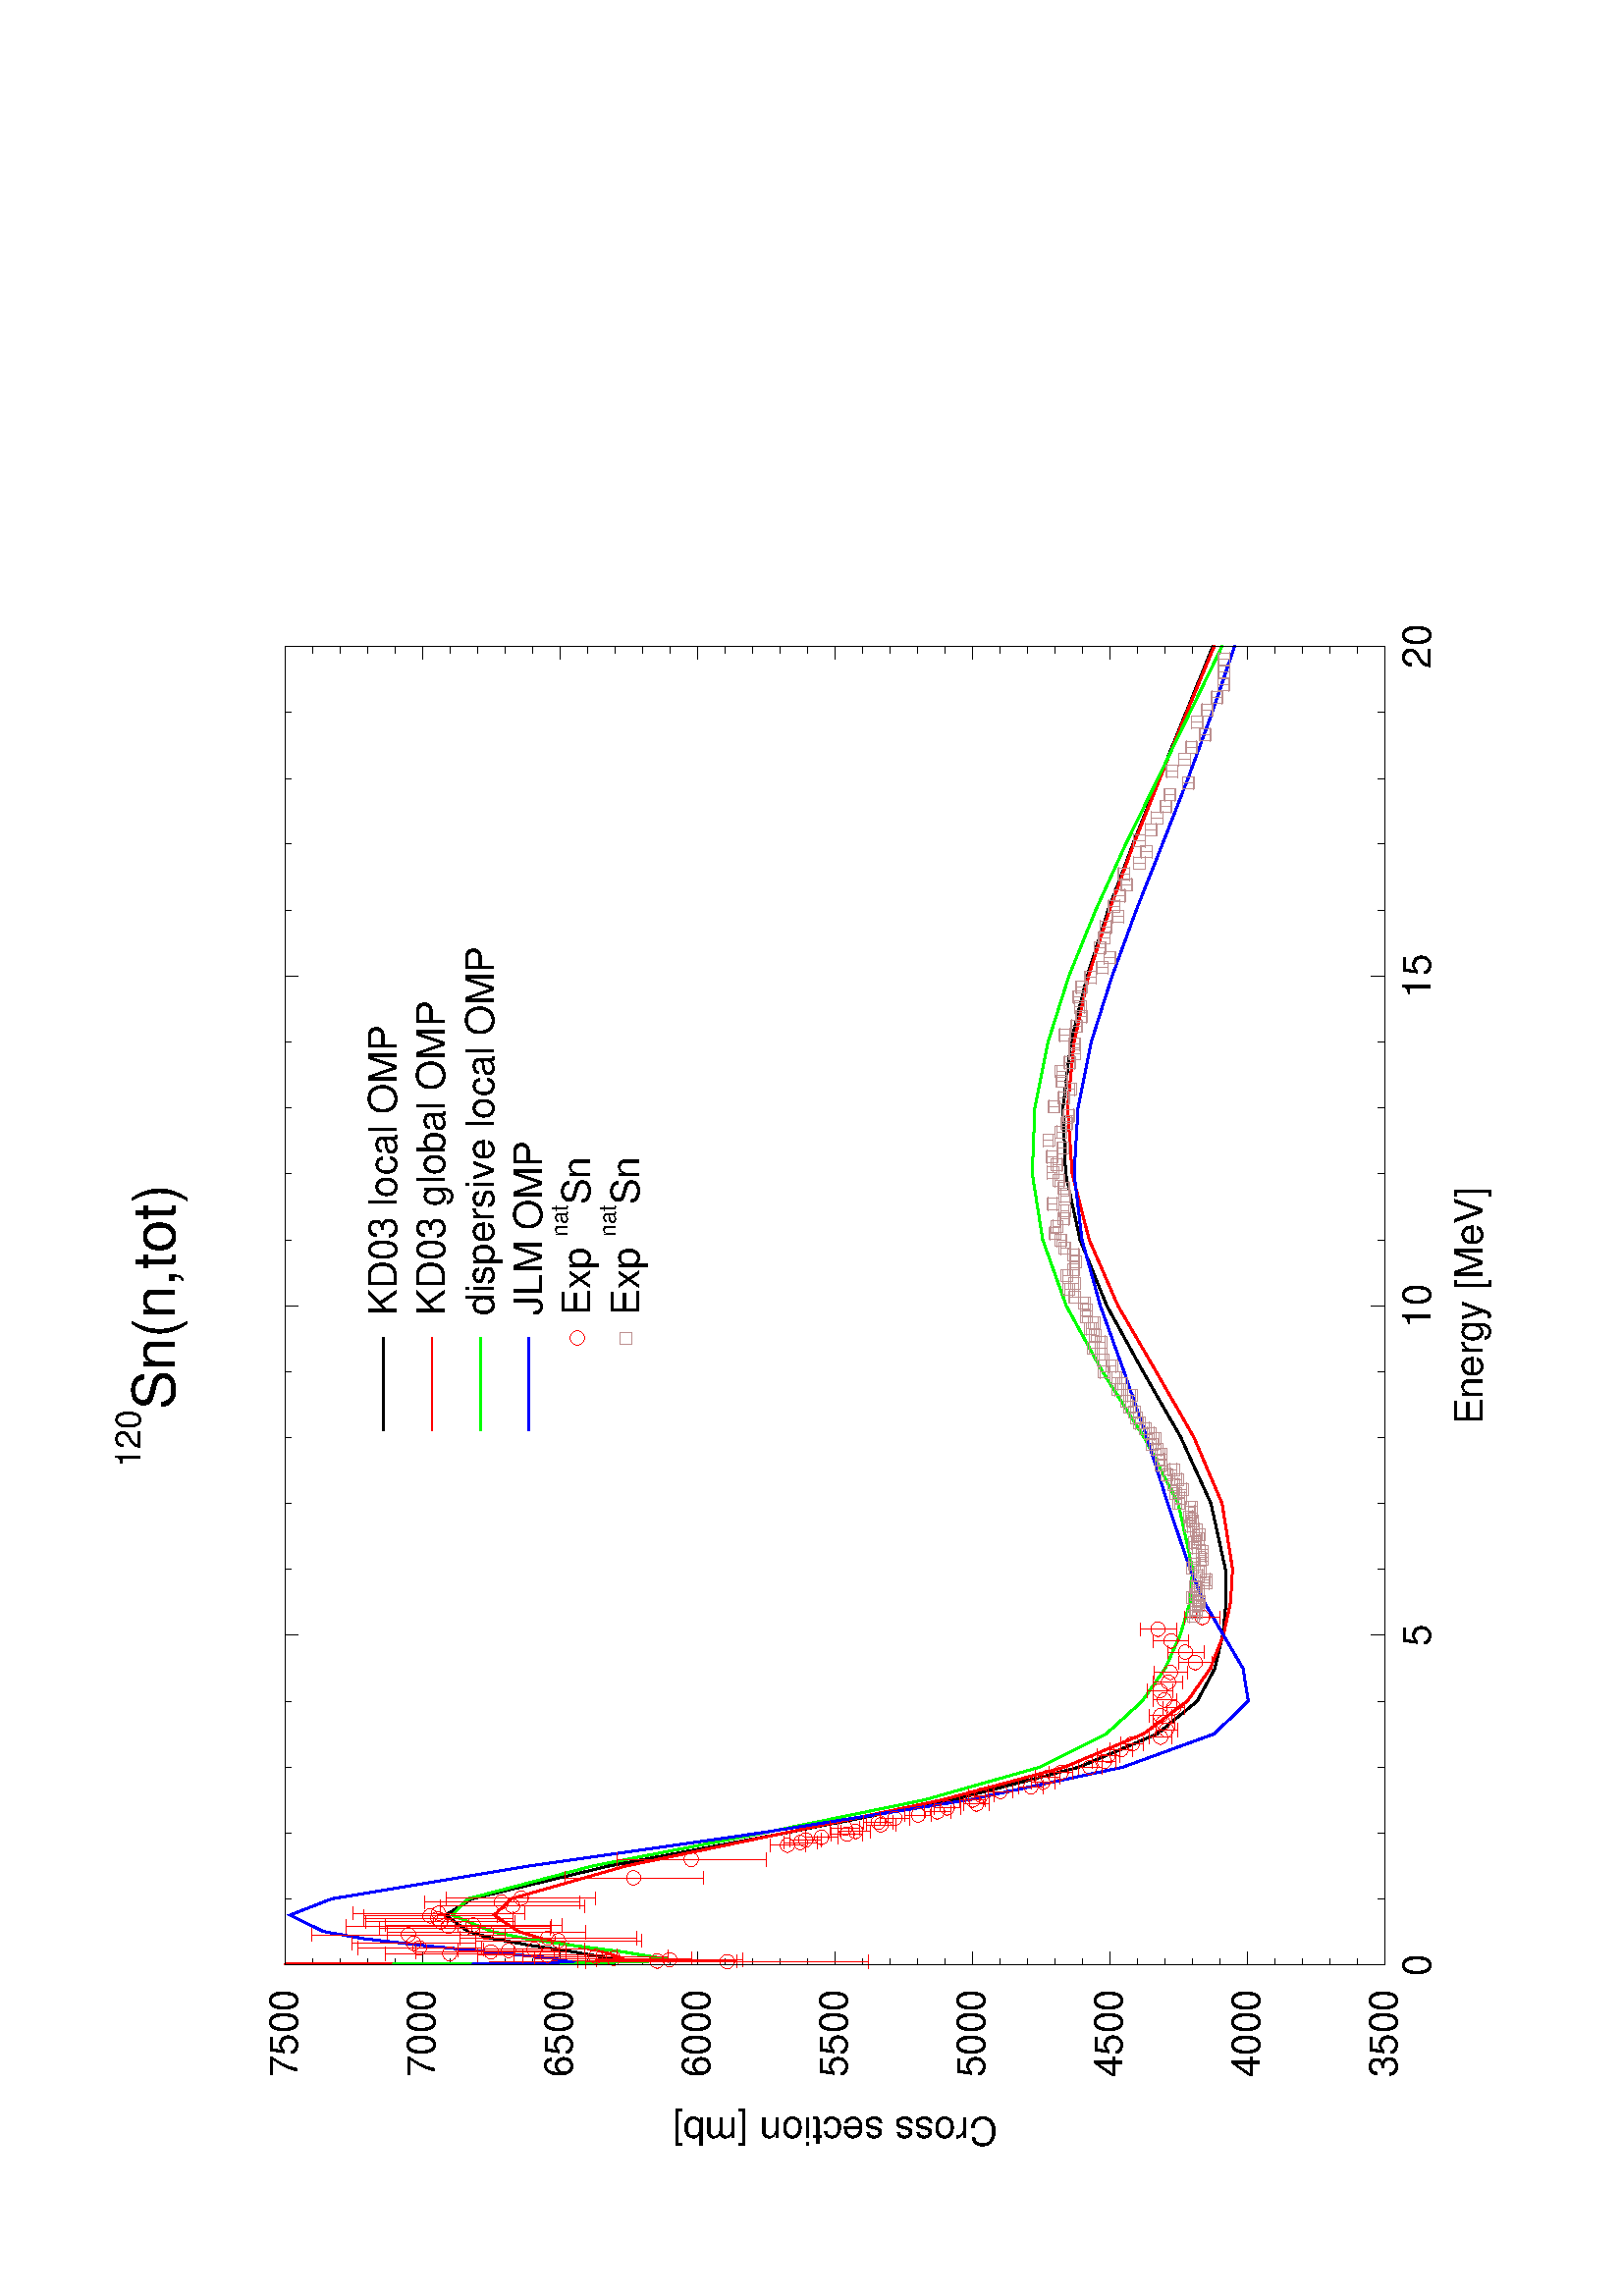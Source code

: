 %!PS-Adobe-2.0 EPSF-1.2
%%BoundingBox: 46 50 554 613
%%EndComments
80 dict begin
/languagelevel where
{pop /gs_languagelevel languagelevel def}
{/gs_languagelevel 1 def} ifelse
gs_languagelevel 1 gt {
<</PaintType 1 /PatternType 1 /TilingType 1
			/BBox [0 0 12 12] /XStep 12 /YStep 12 /PaintProc{ begin 
			12 12 scale 16 16 1 [16 0 0 16 0 0] 
{<0000000000000000000000000000000000000000000000000000000000000000>} image end }
			>> 	matrix makepattern /Pat0 exch def 
<</PaintType 1 /PatternType 1 /TilingType 1
			/BBox [0 0 12 12] /XStep 12 /YStep 12 /PaintProc{ begin 
			12 12 scale 16 16 1 [16 0 0 16 0 0] 
{<1111000044440000111100004444000011110000444400001111000044440000>} image end }
			>> 	matrix makepattern /Pat1 exch def 
<</PaintType 1 /PatternType 1 /TilingType 1
			/BBox [0 0 12 12] /XStep 12 /YStep 12 /PaintProc{ begin 
			12 12 scale 16 16 1 [16 0 0 16 0 0] 
{<1111444411114444111144441111444411114444111144441111444411114444>} image end }
			>> 	matrix makepattern /Pat2 exch def 
<</PaintType 1 /PatternType 1 /TilingType 1
			/BBox [0 0 12 12] /XStep 12 /YStep 12 /PaintProc{ begin 
			12 12 scale 16 16 1 [16 0 0 16 0 0] 
{<aaaa5555aaaa5555aaaa5555aaaa5555aaaa5555aaaa5555aaaa5555aaaa5555>} image end }
			>> 	matrix makepattern /Pat3 exch def 
<</PaintType 1 /PatternType 1 /TilingType 1
			/BBox [0 0 12 12] /XStep 12 /YStep 12 /PaintProc{ begin 
			12 12 scale 16 16 1 [16 0 0 16 0 0] 
{<eeeebbbbeeeebbbbeeeebbbbeeeebbbbeeeebbbbeeeebbbbeeeebbbbeeeebbbb>} image end }
			>> 	matrix makepattern /Pat4 exch def 
<</PaintType 1 /PatternType 1 /TilingType 1
			/BBox [0 0 12 12] /XStep 12 /YStep 12 /PaintProc{ begin 
			12 12 scale 16 16 1 [16 0 0 16 0 0] 
{<eeeeffffbbbbffffeeeeffffbbbbffffeeeeffffbbbbffffeeeeffffbbbbffff>} image end }
			>> 	matrix makepattern /Pat5 exch def 
<</PaintType 1 /PatternType 1 /TilingType 1
			/BBox [0 0 12 12] /XStep 12 /YStep 12 /PaintProc{ begin 
			12 12 scale 16 16 1 [16 0 0 16 0 0] 
{<f77dffffbeeffffff77dffffbeeffffff77dffffbeeffffff77dffffbeefffff>} image end }
			>> 	matrix makepattern /Pat6 exch def 
<</PaintType 1 /PatternType 1 /TilingType 1
			/BBox [0 0 12 12] /XStep 12 /YStep 12 /PaintProc{ begin 
			12 12 scale 16 16 1 [16 0 0 16 0 0] 
{<ffffffffffffffffffffffffffffffffffffffffffffffffffffffffffffffff>} image end }
			>> 	matrix makepattern /Pat7 exch def 
<</PaintType 1 /PatternType 1 /TilingType 1
			/BBox [0 0 12 12] /XStep 12 /YStep 12 /PaintProc{ begin 
			12 12 scale 16 16 1 [16 0 0 16 0 0] 
{<e1e1f0f078783c3c1e1e0f0f8787c3c3e1e1f0f078783c3c1e1e0f0f8787c3c3>} image end }
			>> 	matrix makepattern /Pat8 exch def 
<</PaintType 1 /PatternType 1 /TilingType 1
			/BBox [0 0 12 12] /XStep 12 /YStep 12 /PaintProc{ begin 
			12 12 scale 16 16 1 [16 0 0 16 0 0] 
{<87870f0f1e1e3c3c7878f0f0e1e1c3c387870f0f1e1e3c3c7878f0f0e1e1c3c3>} image end }
			>> 	matrix makepattern /Pat9 exch def 
<</PaintType 1 /PatternType 1 /TilingType 1
			/BBox [0 0 12 12] /XStep 12 /YStep 12 /PaintProc{ begin 
			12 12 scale 16 16 1 [16 0 0 16 0 0] 
{<cccccccccccccccccccccccccccccccccccccccccccccccccccccccccccccccc>} image end }
			>> 	matrix makepattern /Pat10 exch def 
<</PaintType 1 /PatternType 1 /TilingType 1
			/BBox [0 0 12 12] /XStep 12 /YStep 12 /PaintProc{ begin 
			12 12 scale 16 16 1 [16 0 0 16 0 0] 
{<00000000ffffffff00000000ffffffff00000000ffffffff00000000ffffffff>} image end }
			>> 	matrix makepattern /Pat11 exch def 
<</PaintType 1 /PatternType 1 /TilingType 1
			/BBox [0 0 12 12] /XStep 12 /YStep 12 /PaintProc{ begin 
			12 12 scale 16 16 1 [16 0 0 16 0 0] 
{<7e7ebdbddbdbe7e7e7e7dbdbbdbd7e7e7e7ebdbddbdbe7e7e7e7dbdbbdbd7e7e>} image end }
			>> 	matrix makepattern /Pat12 exch def 
<</PaintType 1 /PatternType 1 /TilingType 1
			/BBox [0 0 12 12] /XStep 12 /YStep 12 /PaintProc{ begin 
			12 12 scale 16 16 1 [16 0 0 16 0 0] 
{<fd7e7ebfbfdfdfefeff7f7fbfbfdfd7e7ebfbfdfdfefeff7f7fbfbfdfd7e7ebf>} image end }
			>> 	matrix makepattern /Pat13 exch def 
<</PaintType 1 /PatternType 1 /TilingType 1
			/BBox [0 0 12 12] /XStep 12 /YStep 12 /PaintProc{ begin 
			12 12 scale 16 16 1 [16 0 0 16 0 0] 
{<7ebffd7efbfdf7fbeff7dfefbfdf7ebffd7efbfdf7fbeff7dfefbfdf7ebffd7e>} image end }
			>> 	matrix makepattern /Pat14 exch def 
<</PaintType 1 /PatternType 1 /TilingType 1
			/BBox [0 0 12 12] /XStep 12 /YStep 12 /PaintProc{ begin 
			12 12 scale 16 16 1 [16 0 0 16 0 0] 
{<fffffbdff3dfebdfdbdfbbdf7bdffbdefbddfbdbfbd7fbcffbdfffffffffffff>} image end }
			>> 	matrix makepattern /Pat15 exch def 
}{
/Pat0 { 0.0 setgray } def
/Pat1 { 0.062 setgray } def
/Pat2 { 0.125 setgray } def
/Pat3 { 0.188 setgray } def
/Pat4 { 0.25 setgray } def
/Pat5 { 0.312 setgray } def
/Pat6 { 0.375 setgray } def
/Pat7 { 0.438 setgray } def
/Pat8 { 0.5 setgray } def
/Pat9 { 0.562 setgray } def
/Pat10 { 0.625 setgray } def
/Pat11 { 0.688 setgray } def
/Pat12 { 0.75 setgray } def
/Pat13 { 0.812 setgray } def
/Pat14 { 0.875 setgray } def
/Pat15 { 0.938 setgray } def
/setpattern { } def
} ifelse
/m {moveto} bind def
/l {lineto} bind def
/s {stroke} bind def
% Symbol fill
/f { gsave fill grestore stroke } bind def
% Opaque symbol
/o { gsave 1.0 1.0 1.0 setrgbcolor
     fill grestore stroke } bind def
% Circle symbol
/a { 3 -1 roll 0 360 arc } bind def
/da { a s } bind def
/fa { a f } bind def
/oa { a o } bind def
% Square symbol
/sq { moveto dup dup rmoveto 2 mul
      dup neg 0 rlineto dup neg 0 exch rlineto
      0 rlineto closepath } bind def
/dsq { sq s } bind def
/fsq { sq f } bind def
/osq { sq o } bind def
% Triangle symbols
/t1 { moveto dup 0 exch rmoveto
      dup neg dup 2 mul rlineto 2 mul 0 rlineto
      closepath } bind def
/dt1 { t1 s } bind def
/ft1 { t1 f } bind def
/ot1 { t1 o } bind def
/t2 { moveto dup neg 0 rmoveto
      dup dup 2 mul exch neg rlineto
      2 mul 0 exch rlineto closepath } bind def
/dt2 { t2 s } bind def
/ft2 { t2 f } bind def
/ot2 { t2 o } bind def
/t3 { moveto dup neg 0 exch rmoveto
      dup dup 2 mul rlineto neg 2 mul 0 rlineto
      closepath } bind def
/dt3 { t3 s } bind def
/ft3 { t3 f } bind def
/ot3 { t3 o } bind def
/t4 { moveto dup 0 rmoveto
      dup dup -2 mul exch rlineto
      -2 mul 0 exch rlineto closepath } bind def
/dt4 { t4 s } bind def
/ft4 { t4 f } bind def
/ot4 { t4 o } bind def
% Diamond symbol
/di { moveto dup 0 exch rmoveto
      dup neg dup rlineto dup dup neg rlineto
      dup dup rlineto closepath } bind def
/ddi { di s } bind def
/fdi { di f } bind def
/odi { di o } bind def
% Plus symbol
/pl { dup 0 rmoveto dup -2 mul 0 rlineto
      dup dup rmoveto -2 mul 0 exch rlineto
    } bind def
/dpl { m pl s } bind def
% x symbol
/x { dup dup rmoveto dup -2 mul dup rlineto
     2 mul dup 0 rmoveto dup neg exch rlineto
   } bind def
/dx { m x s } bind def
% Splat symbol
/dsp { m dup pl dup 0 exch rmoveto 0.707 mul x s
     } bind def
/RJ {
 stringwidth neg exch neg exch
 rmoveto
} bind def
/CS {
 stringwidth
 2 div neg exch 2 div neg exch
 rmoveto
} bind def
0.24 0.24 scale
1 setlinecap

	mark             
	/ISOLatin1Encoding 
	  8#000 1 8#054 {StandardEncoding exch get} for 
	  /minus 
	  8#056 1 8#217 {StandardEncoding exch get} for 
	  /dotlessi 
	  8#301 1 8#317 {StandardEncoding exch get} for 
	  /space /exclamdown /cent /sterling /currency /yen /brokenbar /section 
	  /dieresis /copyright /ordfeminine /guillemotleft /logicalnot /hyphen 
	  /registered /macron /degree /plusminus /twosuperior /threesuperior /acute 
	  /mu /paragraph /periodcentered /cedilla /onesuperior /ordmasculine 
	  /guillemotright /onequarter /onehalf /threequarters /questiondown /Agrave 
	  /Aacute /Acircumflex /Atilde /Adieresis /Aring /AE /Ccedilla /Egrave /Eacute
	  /Ecircumflex /Edieresis /Igrave /Iacute /Icircumflex /Idieresis /Eth /Ntilde
	  /Ograve /Oacute /Ocircumflex /Otilde /Odieresis /multiply /Oslash /Ugrave 
	  /Uacute /Ucircumflex /Udieresis /Yacute /Thorn /germandbls /agrave /aacute 
	  /acircumflex /atilde /adieresis /aring /ae /ccedilla /egrave /eacute 
	  /ecircumflex /edieresis /igrave /iacute /icircumflex /idieresis /eth /ntilde
	  /ograve /oacute /ocircumflex /otilde /odieresis /divide /oslash /ugrave 
	  /uacute /ucircumflex /udieresis /yacute /thorn /ydieresis 
	  /ISOLatin1Encoding where not {256 array astore def} if 
	 cleartomark 

	/makeISOEncoded 
	{ findfont /curfont exch def 
	  /newfont curfont maxlength dict def  
	  /ISOLatin1 (-ISOLatin1) def
	  /curfontname curfont /FontName get dup length string cvs def 
	  /newfontname curfontname length ISOLatin1 length add string 
    	 dup 0                  curfontname putinterval 
    	 dup curfontname length ISOLatin1   putinterval 
	  def 
	  curfont   
	  { exch dup /FID ne  
    	{ dup /Encoding eq  
    	  { exch pop ISOLatin1Encoding exch }  
    	  if  
    	  dup /FontName eq  
    	  { exch pop newfontname exch }  
    	  if  
    	  exch newfont 3 1 roll put  
    	}  
    	{ pop pop }  
    	ifelse  
	  }  
	  forall 
	  newfontname newfont definefont 
	} def 

	/Times-Roman makeISOEncoded pop 
	/Times-Bold makeISOEncoded pop 
	/Times-Italic makeISOEncoded pop 
	/Times-BoldItalic makeISOEncoded pop 
	/Helvetica makeISOEncoded pop 
	/Helvetica-Bold makeISOEncoded pop 
	/Helvetica-Oblique makeISOEncoded pop 
	/Helvetica-BoldOblique makeISOEncoded pop 
2550 0 translate
90 rotate
s
0.0 0.0 0.0 setrgbcolor
1 setlinewidth
/Times-Italic-ISOLatin1 findfont 60 scalefont setfont
[] 0 setdash
506 435 m
506 445 l
607 435 m
607 445 l
708 435 m
708 445 l
808 435 m
808 445 l
909 435 m
909 445 l
1010 435 m
1010 445 l
1111 435 m
1111 445 l
1211 435 m
1211 445 l
1312 435 m
1312 445 l
1413 435 m
1413 445 l
1513 435 m
1513 445 l
1614 435 m
1614 445 l
1715 435 m
1715 445 l
1816 435 m
1816 445 l
1916 435 m
1916 445 l
2017 435 m
2017 445 l
2118 435 m
2118 445 l
2219 435 m
2219 445 l
2319 435 m
2319 445 l
2420 435 m
2420 445 l
2521 435 m
2521 445 l
506 2115 m
506 2105 l
607 2115 m
607 2105 l
708 2115 m
708 2105 l
808 2115 m
808 2105 l
909 2115 m
909 2105 l
1010 2115 m
1010 2105 l
1111 2115 m
1111 2105 l
1211 2115 m
1211 2105 l
1312 2115 m
1312 2105 l
1413 2115 m
1413 2105 l
1513 2115 m
1513 2105 l
1614 2115 m
1614 2105 l
1715 2115 m
1715 2105 l
1816 2115 m
1816 2105 l
1916 2115 m
1916 2105 l
2017 2115 m
2017 2105 l
2118 2115 m
2118 2105 l
2219 2115 m
2219 2105 l
2319 2115 m
2319 2105 l
2420 2115 m
2420 2105 l
2521 2115 m
2521 2105 l
s
506 435 m
506 455 l
1010 435 m
1010 455 l
1513 435 m
1513 455 l
2017 435 m
2017 455 l
2521 435 m
2521 455 l
506 2115 m
506 2095 l
1010 2115 m
1010 2095 l
1513 2115 m
1513 2095 l
2017 2115 m
2017 2095 l
2521 2115 m
2521 2095 l
/Times-Italic-ISOLatin1 findfont 60 scalefont setfont
/Helvetica-ISOLatin1 findfont 60 scalefont setfont
s
506 385 m
gsave
506 385 translate
0 rotate
0 -20  m
(0) CS
(0) show
grestore
newpath
1010 385 m
gsave
1010 385 translate
0 rotate
0 -20  m
(5) CS
(5) show
grestore
newpath
1513 385 m
gsave
1513 385 translate
0 rotate
0 -20  m
(10) CS
(10) show
grestore
newpath
2017 385 m
gsave
2017 385 translate
0 rotate
0 -20  m
(15) CS
(15) show
grestore
newpath
2521 385 m
gsave
2521 385 translate
0 rotate
0 -20  m
(20) CS
(20) show
grestore
newpath
/Helvetica-ISOLatin1 findfont 60 scalefont setfont
1513 285 m
gsave
1513 285 translate
0 rotate
0 0  m
(Energy [MeV]) CS
(Energy [MeV]) show
grestore
newpath
506 435 m
516 435 l
506 477 m
516 477 l
506 519 m
516 519 l
506 561 m
516 561 l
506 603 m
516 603 l
506 645 m
516 645 l
506 687 m
516 687 l
506 729 m
516 729 l
506 771 m
516 771 l
506 813 m
516 813 l
506 855 m
516 855 l
506 897 m
516 897 l
506 939 m
516 939 l
506 981 m
516 981 l
506 1023 m
516 1023 l
506 1065 m
516 1065 l
506 1107 m
516 1107 l
506 1149 m
516 1149 l
506 1191 m
516 1191 l
506 1233 m
516 1233 l
506 1275 m
516 1275 l
506 1317 m
516 1317 l
506 1359 m
516 1359 l
506 1401 m
516 1401 l
506 1443 m
516 1443 l
506 1485 m
516 1485 l
506 1527 m
516 1527 l
506 1569 m
516 1569 l
506 1611 m
516 1611 l
506 1653 m
516 1653 l
506 1695 m
516 1695 l
506 1737 m
516 1737 l
506 1779 m
516 1779 l
506 1821 m
516 1821 l
506 1863 m
516 1863 l
506 1905 m
516 1905 l
506 1947 m
516 1947 l
506 1989 m
516 1989 l
506 2031 m
516 2031 l
506 2073 m
516 2073 l
506 2115 m
516 2115 l
2521 435 m
2511 435 l
2521 477 m
2511 477 l
2521 519 m
2511 519 l
2521 561 m
2511 561 l
2521 603 m
2511 603 l
2521 645 m
2511 645 l
2521 687 m
2511 687 l
2521 729 m
2511 729 l
2521 771 m
2511 771 l
2521 813 m
2511 813 l
2521 855 m
2511 855 l
2521 897 m
2511 897 l
2521 939 m
2511 939 l
2521 981 m
2511 981 l
2521 1023 m
2511 1023 l
2521 1065 m
2511 1065 l
2521 1107 m
2511 1107 l
2521 1149 m
2511 1149 l
2521 1191 m
2511 1191 l
2521 1233 m
2511 1233 l
2521 1275 m
2511 1275 l
2521 1317 m
2511 1317 l
2521 1359 m
2511 1359 l
2521 1401 m
2511 1401 l
2521 1443 m
2511 1443 l
2521 1485 m
2511 1485 l
2521 1527 m
2511 1527 l
2521 1569 m
2511 1569 l
2521 1611 m
2511 1611 l
2521 1653 m
2511 1653 l
2521 1695 m
2511 1695 l
2521 1737 m
2511 1737 l
2521 1779 m
2511 1779 l
2521 1821 m
2511 1821 l
2521 1863 m
2511 1863 l
2521 1905 m
2511 1905 l
2521 1947 m
2511 1947 l
2521 1989 m
2511 1989 l
2521 2031 m
2511 2031 l
2521 2073 m
2511 2073 l
2521 2115 m
2511 2115 l
s
506 435 m
526 435 l
506 645 m
526 645 l
506 855 m
526 855 l
506 1065 m
526 1065 l
506 1275 m
526 1275 l
506 1485 m
526 1485 l
506 1695 m
526 1695 l
506 1905 m
526 1905 l
506 2115 m
526 2115 l
2521 435 m
2501 435 l
2521 645 m
2501 645 l
2521 855 m
2501 855 l
2521 1065 m
2501 1065 l
2521 1275 m
2501 1275 l
2521 1485 m
2501 1485 l
2521 1695 m
2501 1695 l
2521 1905 m
2501 1905 l
2521 2115 m
2501 2115 l
/Helvetica-ISOLatin1 findfont 60 scalefont setfont
s
468 435 m
gsave
468 435 translate
0 rotate
0 -20  m
(3500) RJ
(3500) show
grestore
newpath
468 645 m
gsave
468 645 translate
0 rotate
0 -20  m
(4000) RJ
(4000) show
grestore
newpath
468 855 m
gsave
468 855 translate
0 rotate
0 -20  m
(4500) RJ
(4500) show
grestore
newpath
468 1065 m
gsave
468 1065 translate
0 rotate
0 -20  m
(5000) RJ
(5000) show
grestore
newpath
468 1275 m
gsave
468 1275 translate
0 rotate
0 -20  m
(5500) RJ
(5500) show
grestore
newpath
468 1485 m
gsave
468 1485 translate
0 rotate
0 -20  m
(6000) RJ
(6000) show
grestore
newpath
468 1695 m
gsave
468 1695 translate
0 rotate
0 -20  m
(6500) RJ
(6500) show
grestore
newpath
468 1905 m
gsave
468 1905 translate
0 rotate
0 -20  m
(7000) RJ
(7000) show
grestore
newpath
468 2115 m
gsave
468 2115 translate
0 rotate
0 -20  m
(7500) RJ
(7500) show
grestore
newpath
/Helvetica-ISOLatin1 findfont 60 scalefont setfont
273 1275 m
gsave
273 1275 translate
90 rotate
0 0  m
(Cross section [mb]) CS
(Cross section [mb]) show
grestore
newpath
/Helvetica-ISOLatin1 findfont 90 scalefont setfont
1513 2283 m
gsave
1513 2283 translate
0 rotate
0 0  m
(120Sn\(n,tot\)) CS
/Helvetica-ISOLatin1 findfont 53 scalefont setfont
0 53 rmoveto
(120) show
/Helvetica-ISOLatin1 findfont 90 scalefont setfont
0 -53 rmoveto
(Sn\(n,tot\)) show
grestore
newpath
3 setlinewidth
507 1988 m
508 1757 l
511 1626 l
516 1618 l
526 1675 l
536 1741 l
546 1796 l
557 1835 l
582 1869 l
607 1829 l
657 1620 l
708 1348 l
758 1095 l
808 902 l
859 782 l
909 721 l
959 694 l
1010 682 l
1060 677 l
1111 678 l
1211 700 l
1312 746 l
1413 804 l
1513 859 l
1614 900 l
1715 922 l
1816 926 l
1916 914 l
2017 889 l
2118 857 l
2219 819 l
2319 779 l
2420 738 l
2521 697 l
s
1 setlinewidth
1.0 0.0 0.0 setrgbcolor
3 setlinewidth
507 2127 m
507 2115 m
508 1834 l
511 1644 l
516 1601 l
526 1627 l
536 1676 l
546 1722 l
557 1758 l
582 1795 l
607 1769 l
657 1594 l
708 1349 l
758 1111 l
808 924 l
859 803 l
909 736 l
959 701 l
1010 681 l
1060 670 l
1111 667 l
1211 683 l
1312 726 l
1413 784 l
1513 842 l
1614 886 l
1715 912 l
1816 919 l
1916 909 l
2017 887 l
2118 855 l
2219 818 l
2319 778 l
2420 737 l
2521 695 l
s
1 setlinewidth
0.0 0.0 0.0 setrgbcolor
0.0 1.0 0.0 setrgbcolor
3 setlinewidth
507 1950 m
508 1713 l
511 1561 l
516 1539 l
526 1599 l
536 1677 l
546 1746 l
557 1799 l
582 1859 l
607 1835 l
657 1645 l
708 1382 l
758 1138 l
808 962 l
859 860 l
909 805 l
959 770 l
1010 747 l
1060 732 l
1111 728 l
1211 750 l
1312 802 l
1413 866 l
1513 921 l
1614 957 l
1715 973 l
1816 969 l
1916 949 l
2017 917 l
2118 876 l
2219 830 l
2319 781 l
2420 732 l
2521 683 l
s
1 setlinewidth
0.0 0.0 0.0 setrgbcolor
0.0 0.0 1.0 setrgbcolor
3 setlinewidth
507 1828 m
508 1725 l
511 1681 l
516 1705 l
526 1804 l
536 1908 l
546 1994 l
557 2056 l
582 2107 l
607 2043 l
657 1742 l
708 1386 l
758 1071 l
808 835 l
859 695 l
909 643 l
959 651 l
1010 681 l
1060 710 l
1111 732 l
1211 766 l
1312 798 l
1413 833 l
1513 869 l
1614 897 l
1715 909 l
1816 903 l
1916 883 l
2017 851 l
2118 814 l
2219 774 l
2319 735 l
2420 698 l
2521 664 l
s
1 setlinewidth
0.0 0.0 0.0 setrgbcolor
1.0 0.0 0.0 setrgbcolor
[] 0 setdash
511 1223 m
511 1655 l
512 1425 m
512 1667 l
514 1415 m
514 1639 l
516 1493 m
516 1733 l
519 1529 m
519 1751 l
521 1607 m
521 1821 l
523 1765 m
523 1961 l
526 1685 m
526 1915 l
528 1696 m
528 1851 l
530 1657 m
530 1811 l
532 1815 m
532 2003 l
539 1824 m
539 2012 l
543 1570 m
543 1824 l
547 1578 m
547 1848 l
552 1778 m
552 2074 l
556 1655 m
556 1959 l
562 1709 m
562 1971 l
565 1708 m
565 2021 l
567 1692 m
567 1962 l
572 1763 m
572 1991 l
577 1766 m
577 1995 l
581 1791 m
581 1994 l
585 1749 m
585 2011 l
596 1657 m
596 1877 l
602 1665 m
602 1902 l
608 1640 m
608 1868 l
639 1476 m
639 1687 l
667 1380 m
667 1608 l
689 1320 m
689 1374 l
693 1302 m
693 1352 l
697 1295 m
697 1344 l
701 1270 m
701 1319 l
706 1232 m
706 1281 l
710 1221 m
710 1266 l
715 1237 m
715 1282 l
720 1181 m
720 1226 l
724 1186 m
724 1231 l
730 1161 m
730 1205 l
735 1127 m
735 1168 l
740 1098 m
740 1138 l
746 1083 m
746 1123 l
752 1039 m
752 1078 l
758 1045 m
758 1084 l
765 1032 m
765 1071 l
771 1003 m
771 1041 l
778 957 m
778 994 l
785 938 m
785 975 l
793 931 m
793 968 l
800 911 m
800 948 l
808 867 m
808 903 l
817 846 m
817 881 l
826 839 m
826 874 l
835 820 m
835 855 l
844 803 m
844 838 l
854 760 m
854 794 l
865 751 m
865 784 l
876 756 m
876 789 l
887 760 m
887 794 l
899 741 m
899 774 l
911 753 m
911 789 l
925 758 m
925 797 l
938 743 m
938 788 l
953 736 m
953 787 l
968 699 m
968 750 l
984 711 m
984 766 l
1001 734 m
1001 788 l
1019 753 m
1019 808 l
1037 686 m
1037 740 l
s
501 1223 m
521 1223 l
501 1655 m
521 1655 l
502 1425 m
522 1425 l
502 1667 m
522 1667 l
504 1415 m
524 1415 l
504 1639 m
524 1639 l
506 1493 m
526 1493 l
506 1733 m
526 1733 l
509 1529 m
529 1529 l
509 1751 m
529 1751 l
511 1607 m
531 1607 l
511 1821 m
531 1821 l
513 1765 m
533 1765 l
513 1961 m
533 1961 l
516 1685 m
536 1685 l
516 1915 m
536 1915 l
518 1696 m
538 1696 l
518 1851 m
538 1851 l
520 1657 m
540 1657 l
520 1811 m
540 1811 l
522 1815 m
542 1815 l
522 2003 m
542 2003 l
529 1824 m
549 1824 l
529 2012 m
549 2012 l
533 1570 m
553 1570 l
533 1824 m
553 1824 l
537 1578 m
557 1578 l
537 1848 m
557 1848 l
542 1778 m
562 1778 l
542 2074 m
562 2074 l
546 1655 m
566 1655 l
546 1959 m
566 1959 l
552 1709 m
572 1709 l
552 1971 m
572 1971 l
555 1708 m
575 1708 l
555 2021 m
575 2021 l
557 1692 m
577 1692 l
557 1962 m
577 1962 l
562 1763 m
582 1763 l
562 1991 m
582 1991 l
567 1766 m
587 1766 l
567 1995 m
587 1995 l
571 1791 m
591 1791 l
571 1994 m
591 1994 l
575 1749 m
595 1749 l
575 2011 m
595 2011 l
586 1657 m
606 1657 l
586 1877 m
606 1877 l
592 1665 m
612 1665 l
592 1902 m
612 1902 l
598 1640 m
618 1640 l
598 1868 m
618 1868 l
629 1476 m
649 1476 l
629 1687 m
649 1687 l
657 1380 m
677 1380 l
657 1608 m
677 1608 l
679 1320 m
699 1320 l
679 1374 m
699 1374 l
683 1302 m
703 1302 l
683 1352 m
703 1352 l
687 1295 m
707 1295 l
687 1344 m
707 1344 l
691 1270 m
711 1270 l
691 1319 m
711 1319 l
696 1232 m
716 1232 l
696 1281 m
716 1281 l
700 1221 m
720 1221 l
700 1266 m
720 1266 l
705 1237 m
725 1237 l
705 1282 m
725 1282 l
710 1181 m
730 1181 l
710 1226 m
730 1226 l
714 1186 m
734 1186 l
714 1231 m
734 1231 l
720 1161 m
740 1161 l
720 1205 m
740 1205 l
725 1127 m
745 1127 l
725 1168 m
745 1168 l
730 1098 m
750 1098 l
730 1138 m
750 1138 l
736 1083 m
756 1083 l
736 1123 m
756 1123 l
742 1039 m
762 1039 l
742 1078 m
762 1078 l
748 1045 m
768 1045 l
748 1084 m
768 1084 l
755 1032 m
775 1032 l
755 1071 m
775 1071 l
761 1003 m
781 1003 l
761 1041 m
781 1041 l
768 957 m
788 957 l
768 994 m
788 994 l
775 938 m
795 938 l
775 975 m
795 975 l
783 931 m
803 931 l
783 968 m
803 968 l
790 911 m
810 911 l
790 948 m
810 948 l
798 867 m
818 867 l
798 903 m
818 903 l
807 846 m
827 846 l
807 881 m
827 881 l
816 839 m
836 839 l
816 874 m
836 874 l
825 820 m
845 820 l
825 855 m
845 855 l
834 803 m
854 803 l
834 838 m
854 838 l
844 760 m
864 760 l
844 794 m
864 794 l
855 751 m
875 751 l
855 784 m
875 784 l
866 756 m
886 756 l
866 789 m
886 789 l
877 760 m
897 760 l
877 794 m
897 794 l
889 741 m
909 741 l
889 774 m
909 774 l
901 753 m
921 753 l
901 789 m
921 789 l
915 758 m
935 758 l
915 797 m
935 797 l
928 743 m
948 743 l
928 788 m
948 788 l
943 736 m
963 736 l
943 787 m
963 787 l
958 699 m
978 699 l
958 750 m
978 750 l
974 711 m
994 711 l
974 766 m
994 766 l
991 734 m
1011 734 l
991 788 m
1011 788 l
1009 753 m
1029 753 l
1009 808 m
1029 808 l
1027 686 m
1047 686 l
1027 740 m
1047 740 l
s
0.0 0.0 0.0 setrgbcolor
/Helvetica-ISOLatin1 findfont 34 scalefont setfont
1.0 0.0 0.0 setrgbcolor
11 511 1439 da
11 512 1546 da
11 514 1527 da
11 516 1613 da
11 519 1640 da
11 521 1714 da
11 523 1863 da
11 526 1800 da
11 528 1773 da
11 530 1734 da
11 532 1909 da
11 539 1918 da
11 543 1697 da
11 547 1713 da
11 552 1926 da
11 556 1807 da
11 562 1840 da
11 565 1865 da
11 567 1827 da
11 572 1877 da
11 577 1881 da
11 581 1893 da
11 585 1880 da
11 596 1767 da
11 602 1784 da
11 608 1754 da
11 639 1582 da
11 667 1494 da
11 689 1347 da
11 693 1327 da
11 697 1319 da
11 701 1295 da
11 706 1256 da
11 710 1243 da
11 715 1259 da
11 720 1204 da
11 724 1208 da
11 730 1183 da
11 735 1147 da
11 740 1118 da
11 746 1103 da
11 752 1058 da
11 758 1064 da
11 765 1051 da
11 771 1022 da
11 778 975 da
11 785 957 da
11 793 949 da
11 800 929 da
11 808 885 da
11 817 863 da
11 826 857 da
11 835 837 da
11 844 820 da
11 854 777 da
11 865 768 da
11 876 773 da
11 887 777 da
11 899 757 da
11 911 771 da
11 925 778 da
11 938 765 da
11 953 762 da
11 968 724 da
11 984 739 da
11 1001 761 da
11 1019 781 da
11 1037 713 da
/Helvetica-ISOLatin1 findfont 90 scalefont setfont
0.0 0.0 0.0 setrgbcolor
0.737 0.561 0.561 setrgbcolor
[] 0 setdash
1039 721 m
1039 733 l
1045 716 m
1045 728 l
1050 717 m
1050 729 l
1056 715 m
1056 726 l
1061 712 m
1061 723 l
1067 722 m
1067 734 l
1072 716 m
1072 728 l
1078 714 m
1078 725 l
1084 719 m
1084 730 l
1090 703 m
1090 714 l
1095 702 m
1095 713 l
1101 714 m
1101 725 l
1107 711 m
1107 722 l
1113 722 m
1113 733 l
1119 720 m
1119 730 l
1126 707 m
1126 718 l
1132 709 m
1132 719 l
1138 709 m
1138 720 l
1144 719 m
1144 729 l
1151 719 m
1151 730 l
1157 715 m
1157 725 l
1164 713 m
1164 723 l
1171 718 m
1171 728 l
1177 726 m
1177 736 l
1184 723 m
1184 733 l
1191 728 m
1191 739 l
1198 725 m
1198 735 l
1205 724 m
1205 735 l
1212 745 m
1212 755 l
1219 741 m
1219 751 l
1226 749 m
1226 759 l
1233 738 m
1233 748 l
1240 751 m
1240 762 l
1248 745 m
1248 756 l
1255 761 m
1255 772 l
1263 752 m
1263 763 l
1270 770 m
1270 781 l
1278 772 m
1278 783 l
1286 771 m
1286 782 l
1294 777 m
1294 788 l
1302 784 m
1302 795 l
1310 779 m
1310 790 l
1318 787 m
1318 798 l
1326 794 m
1326 806 l
1334 803 m
1334 815 l
1342 808 m
1342 819 l
1351 812 m
1351 823 l
1359 819 m
1359 830 l
1368 823 m
1368 834 l
1376 816 m
1376 827 l
1385 836 m
1385 847 l
1394 831 m
1394 842 l
1403 840 m
1403 851 l
1412 858 m
1412 870 l
1421 845 m
1421 856 l
1430 859 m
1430 871 l
1440 862 m
1440 874 l
1449 874 m
1449 886 l
1458 862 m
1458 874 l
1468 871 m
1468 883 l
1478 878 m
1478 890 l
1487 872 m
1487 884 l
1497 884 m
1497 897 l
1507 884 m
1507 897 l
1517 888 m
1517 900 l
1527 903 m
1527 916 l
1538 912 m
1538 924 l
1548 902 m
1548 914 l
1559 914 m
1559 927 l
1569 903 m
1569 916 l
1580 901 m
1580 914 l
1591 903 m
1591 916 l
1601 916 m
1601 930 l
1613 922 m
1613 935 l
1624 932 m
1624 946 l
1635 929 m
1635 942 l
1646 918 m
1646 931 l
1658 917 m
1658 930 l
1669 936 m
1669 949 l
1681 916 m
1681 930 l
1693 918 m
1693 932 l
1705 925 m
1705 939 l
1717 935 m
1717 950 l
1729 928 m
1729 942 l
1741 936 m
1741 950 l
1754 920 m
1754 934 l
1766 941 m
1766 956 l
1779 921 m
1779 936 l
1792 913 m
1792 928 l
1804 910 m
1804 925 l
1818 933 m
1818 947 l
1831 917 m
1831 932 l
1844 908 m
1844 923 l
1857 921 m
1857 936 l
1871 921 m
1871 936 l
1885 908 m
1885 923 l
1899 900 m
1899 916 l
1913 901 m
1913 916 l
1927 916 m
1927 931 l
1941 898 m
1941 913 l
1955 890 m
1955 905 l
1970 893 m
1970 908 l
1985 894 m
1985 910 l
2000 890 m
2000 906 l
2015 876 m
2015 892 l
2030 858 m
2030 874 l
2045 847 m
2045 863 l
2060 862 m
2060 878 l
2076 855 m
2076 871 l
2092 853 m
2092 869 l
2108 834 m
2108 850 l
2124 840 m
2124 856 l
2140 832 m
2140 848 l
2157 821 m
2157 837 l
2173 824 m
2173 841 l
2190 801 m
2190 818 l
2207 790 m
2207 807 l
2224 801 m
2224 818 l
2241 784 m
2241 800 l
2259 774 m
2259 791 l
2276 761 m
2276 777 l
2294 755 m
2294 771 l
2312 727 m
2312 743 l
2330 751 m
2330 768 l
2348 732 m
2348 749 l
2367 722 m
2367 738 l
2386 701 m
2386 717 l
2405 713 m
2405 730 l
2424 698 m
2424 714 l
2443 683 m
2443 699 l
2462 673 m
2462 689 l
2482 672 m
2482 688 l
2502 672 m
2502 688 l
2522 645 m
2542 636 m
2563 628 m
2583 617 m
2604 613 m
2625 605 m
2647 584 m
2668 590 m
2690 578 m
2712 563 m
2734 542 m
2756 548 m
2779 541 m
2802 531 m
2825 519 m
2848 513 m
2872 489 m
2896 496 m
2919 483 m
2944 489 m
2968 464 m
2993 466 m
3018 454 m
3043 437 m
3069 445 m
3094 438 m
3121 427 m
3147 409 m
3173 406 m
3200 397 m
3227 395 m
3255 386 m
3282 369 m
3310 380 m
3338 357 m
3367 355 m
3395 351 m
3424 365 m
3454 344 m
3483 348 m
3513 346 m
3544 331 m
3574 334 m
3605 327 m
3636 323 m
3668 314 m
3699 317 m
3731 312 m
3764 300 m
3797 305 m
3830 302 m
3863 295 m
3897 298 m
3931 298 m
3965 302 m
4000 294 m
4035 291 m
4071 302 m
4106 286 m
4143 298 m
4179 298 m
4216 295 m
4253 312 m
4291 300 m
4329 314 m
4367 306 m
4406 303 m
4445 312 m
4485 320 m
4525 313 m
4565 314 m
4606 322 m
4647 316 m
4689 328 m
4731 331 m
4774 328 m
4816 339 m
4860 340 m
4904 343 m
4948 356 m
4992 355 m
5037 360 m
5083 373 m
5129 362 m
5175 371 m
5222 378 m
5270 378 m
5318 388 m
5366 391 m
5415 402 m
5464 398 m
5514 398 m
5564 416 m
5615 418 m
5666 415 m
5718 421 m
5771 429 m
5824 439 m
5877 440 m
5931 429 m
5986 444 m
6041 433 m
6096 458 m
6153 455 m
6209 459 m
6267 476 m
6324 464 m
6383 479 m
6442 475 m
6502 474 m
6562 470 m
6623 471 m
6684 490 m
6746 477 m
6809 487 m
6872 490 m
6936 481 m
7001 477 m
7066 499 m
7132 504 m
7199 494 m
7266 491 m
7334 491 m
7403 492 m
7472 485 m
7542 491 m
7613 491 m
7684 492 m
7756 492 m
7829 489 m
7903 491 m
7977 473 m
8052 483 m
8128 487 m
8205 475 m
8282 458 m
8360 470 m
8439 456 m
8519 453 m
8599 443 m
8681 445 m
8763 449 m
8846 447 m
8930 430 m
9014 423 m
9100 425 m
9186 410 m
9273 412 m
9361 403 m
9450 378 m
9540 375 m
9631 379 m
9723 369 m
9815 361 m
9909 361 m
10004 351 m
10099 352 m
10195 334 m
10293 332 m
10391 320 m
10490 304 m
10590 305 m
10692 299 m
10795 297 m
10898 265 m
11002 270 m
11108 251 m
11215 249 m
11322 237 m
11430 234 m
11540 224 m
11651 217 m
11764 203 m
11877 192 m
11990 187 m
12106 179 m
12223 170 m
12341 151 m
12460 147 m
12580 129 m
12701 132 m
12823 125 m
12947 113 m
13072 101 m
13198 96 m
13326 82 m
13455 77 m
13585 63 m
13717 52 m
13849 31 m
13984 43 m
14119 20 m
14256 12 m
14394 1 m
14534 12 m
14675 -6 m
14817 -6 m
14961 -32 m
15106 -18 m
15253 -39 m
15401 -40 m
15550 -49 m
15702 -72 m
15854 -68 m
16009 -78 m
16165 -75 m
16322 -79 m
16481 -90 m
16641 -98 m
16803 -124 m
16967 -133 m
17133 -129 m
17300 -131 m
17469 -132 m
17639 -134 m
17812 -148 m
17985 -157 m
18161 -166 m
18338 -163 m
18518 -168 m
18699 -176 m
18881 -189 m
19067 -180 m
19253 -189 m
19441 -195 m
19632 -194 m
19823 -193 m
20018 -199 m
20214 -220 m
20412 -223 m
20612 -228 m
20814 -228 m
21018 -232 m
21224 -221 m
21433 -230 m
21643 -237 m
21856 -238 m
22069 -246 m
22287 -245 m
22506 -258 m
22726 -246 m
22950 -253 m
23175 -251 m
23403 -245 m
23634 -251 m
23865 -250 m
24101 -274 m
24338 -252 m
24578 -260 m
24819 -261 m
25063 -267 m
25310 -265 m
25560 -269 m
25812 -270 m
26065 -278 m
26323 -261 m
26582 -268 m
26844 -262 m
27109 -268 m
27376 -274 m
27646 -281 m
27919 -270 m
28195 -279 m
28473 -274 m
28754 -268 m
29038 -275 m
29325 -262 m
29614 -280 m
29907 -280 m
30202 -271 m
30501 -277 m
30803 -272 m
31107 -268 m
31414 -272 m
31724 -277 m
32039 -271 m
32356 -270 m
32675 -267 m
32999 -281 m
33326 -273 m
33655 -272 m
33989 -258 m
34325 -275 m
34665 -258 m
35008 -251 m
35355 -262 m
35705 -261 m
36059 -260 m
36416 -273 m
36777 -261 m
37142 -252 m
37510 -262 m
37882 -261 m
38258 -251 m
38637 -257 m
39020 -266 m
39407 -252 m
39798 -241 m
40193 -235 m
40592 -254 m
40995 -248 m
41402 -249 m
41813 -239 m
42228 -249 m
42648 -234 m
43071 -240 m
43499 -230 m
43931 -233 m
44367 -235 m
44807 -230 m
45253 -227 m
45703 -233 m
46157 -229 m
46615 -224 m
47079 -229 m
47547 -227 m
48021 -216 m
48497 -232 m
48979 -218 m
49467 -215 m
49960 -215 m
50456 -218 m
50958 -201 m
51466 -218 m
51977 -194 m
52495 -205 m
53017 -195 m
53545 -200 m
54078 -195 m
54616 -195 m
55160 -191 m
55709 -198 m
56264 -200 m
56824 -191 m
57390 -192 m
57963 -194 m
58540 -196 m
59123 -194 m
59712 -196 m
60308 -185 m
60908 -191 m
s
1029 721 m
1049 721 l
1029 733 m
1049 733 l
1035 716 m
1055 716 l
1035 728 m
1055 728 l
1040 717 m
1060 717 l
1040 729 m
1060 729 l
1046 715 m
1066 715 l
1046 726 m
1066 726 l
1051 712 m
1071 712 l
1051 723 m
1071 723 l
1057 722 m
1077 722 l
1057 734 m
1077 734 l
1062 716 m
1082 716 l
1062 728 m
1082 728 l
1068 714 m
1088 714 l
1068 725 m
1088 725 l
1074 719 m
1094 719 l
1074 730 m
1094 730 l
1080 703 m
1100 703 l
1080 714 m
1100 714 l
1085 702 m
1105 702 l
1085 713 m
1105 713 l
1091 714 m
1111 714 l
1091 725 m
1111 725 l
1097 711 m
1117 711 l
1097 722 m
1117 722 l
1103 722 m
1123 722 l
1103 733 m
1123 733 l
1109 720 m
1129 720 l
1109 730 m
1129 730 l
1116 707 m
1136 707 l
1116 718 m
1136 718 l
1122 709 m
1142 709 l
1122 719 m
1142 719 l
1128 709 m
1148 709 l
1128 720 m
1148 720 l
1134 719 m
1154 719 l
1134 729 m
1154 729 l
1141 719 m
1161 719 l
1141 730 m
1161 730 l
1147 715 m
1167 715 l
1147 725 m
1167 725 l
1154 713 m
1174 713 l
1154 723 m
1174 723 l
1161 718 m
1181 718 l
1161 728 m
1181 728 l
1167 726 m
1187 726 l
1167 736 m
1187 736 l
1174 723 m
1194 723 l
1174 733 m
1194 733 l
1181 728 m
1201 728 l
1181 739 m
1201 739 l
1188 725 m
1208 725 l
1188 735 m
1208 735 l
1195 724 m
1215 724 l
1195 735 m
1215 735 l
1202 745 m
1222 745 l
1202 755 m
1222 755 l
1209 741 m
1229 741 l
1209 751 m
1229 751 l
1216 749 m
1236 749 l
1216 759 m
1236 759 l
1223 738 m
1243 738 l
1223 748 m
1243 748 l
1230 751 m
1250 751 l
1230 762 m
1250 762 l
1238 745 m
1258 745 l
1238 756 m
1258 756 l
1245 761 m
1265 761 l
1245 772 m
1265 772 l
1253 752 m
1273 752 l
1253 763 m
1273 763 l
1260 770 m
1280 770 l
1260 781 m
1280 781 l
1268 772 m
1288 772 l
1268 783 m
1288 783 l
1276 771 m
1296 771 l
1276 782 m
1296 782 l
1284 777 m
1304 777 l
1284 788 m
1304 788 l
1292 784 m
1312 784 l
1292 795 m
1312 795 l
1300 779 m
1320 779 l
1300 790 m
1320 790 l
1308 787 m
1328 787 l
1308 798 m
1328 798 l
1316 794 m
1336 794 l
1316 806 m
1336 806 l
1324 803 m
1344 803 l
1324 815 m
1344 815 l
1332 808 m
1352 808 l
1332 819 m
1352 819 l
1341 812 m
1361 812 l
1341 823 m
1361 823 l
1349 819 m
1369 819 l
1349 830 m
1369 830 l
1358 823 m
1378 823 l
1358 834 m
1378 834 l
1366 816 m
1386 816 l
1366 827 m
1386 827 l
1375 836 m
1395 836 l
1375 847 m
1395 847 l
1384 831 m
1404 831 l
1384 842 m
1404 842 l
1393 840 m
1413 840 l
1393 851 m
1413 851 l
1402 858 m
1422 858 l
1402 870 m
1422 870 l
1411 845 m
1431 845 l
1411 856 m
1431 856 l
1420 859 m
1440 859 l
1420 871 m
1440 871 l
1430 862 m
1450 862 l
1430 874 m
1450 874 l
1439 874 m
1459 874 l
1439 886 m
1459 886 l
1448 862 m
1468 862 l
1448 874 m
1468 874 l
1458 871 m
1478 871 l
1458 883 m
1478 883 l
1468 878 m
1488 878 l
1468 890 m
1488 890 l
1477 872 m
1497 872 l
1477 884 m
1497 884 l
1487 884 m
1507 884 l
1487 897 m
1507 897 l
1497 884 m
1517 884 l
1497 897 m
1517 897 l
1507 888 m
1527 888 l
1507 900 m
1527 900 l
1517 903 m
1537 903 l
1517 916 m
1537 916 l
1528 912 m
1548 912 l
1528 924 m
1548 924 l
1538 902 m
1558 902 l
1538 914 m
1558 914 l
1549 914 m
1569 914 l
1549 927 m
1569 927 l
1559 903 m
1579 903 l
1559 916 m
1579 916 l
1570 901 m
1590 901 l
1570 914 m
1590 914 l
1581 903 m
1601 903 l
1581 916 m
1601 916 l
1591 916 m
1611 916 l
1591 930 m
1611 930 l
1603 922 m
1623 922 l
1603 935 m
1623 935 l
1614 932 m
1634 932 l
1614 946 m
1634 946 l
1625 929 m
1645 929 l
1625 942 m
1645 942 l
1636 918 m
1656 918 l
1636 931 m
1656 931 l
1648 917 m
1668 917 l
1648 930 m
1668 930 l
1659 936 m
1679 936 l
1659 949 m
1679 949 l
1671 916 m
1691 916 l
1671 930 m
1691 930 l
1683 918 m
1703 918 l
1683 932 m
1703 932 l
1695 925 m
1715 925 l
1695 939 m
1715 939 l
1707 935 m
1727 935 l
1707 950 m
1727 950 l
1719 928 m
1739 928 l
1719 942 m
1739 942 l
1731 936 m
1751 936 l
1731 950 m
1751 950 l
1744 920 m
1764 920 l
1744 934 m
1764 934 l
1756 941 m
1776 941 l
1756 956 m
1776 956 l
1769 921 m
1789 921 l
1769 936 m
1789 936 l
1782 913 m
1802 913 l
1782 928 m
1802 928 l
1794 910 m
1814 910 l
1794 925 m
1814 925 l
1808 933 m
1828 933 l
1808 947 m
1828 947 l
1821 917 m
1841 917 l
1821 932 m
1841 932 l
1834 908 m
1854 908 l
1834 923 m
1854 923 l
1847 921 m
1867 921 l
1847 936 m
1867 936 l
1861 921 m
1881 921 l
1861 936 m
1881 936 l
1875 908 m
1895 908 l
1875 923 m
1895 923 l
1889 900 m
1909 900 l
1889 916 m
1909 916 l
1903 901 m
1923 901 l
1903 916 m
1923 916 l
1917 916 m
1937 916 l
1917 931 m
1937 931 l
1931 898 m
1951 898 l
1931 913 m
1951 913 l
1945 890 m
1965 890 l
1945 905 m
1965 905 l
1960 893 m
1980 893 l
1960 908 m
1980 908 l
1975 894 m
1995 894 l
1975 910 m
1995 910 l
1990 890 m
2010 890 l
1990 906 m
2010 906 l
2005 876 m
2025 876 l
2005 892 m
2025 892 l
2020 858 m
2040 858 l
2020 874 m
2040 874 l
2035 847 m
2055 847 l
2035 863 m
2055 863 l
2050 862 m
2070 862 l
2050 878 m
2070 878 l
2066 855 m
2086 855 l
2066 871 m
2086 871 l
2082 853 m
2102 853 l
2082 869 m
2102 869 l
2098 834 m
2118 834 l
2098 850 m
2118 850 l
2114 840 m
2134 840 l
2114 856 m
2134 856 l
2130 832 m
2150 832 l
2130 848 m
2150 848 l
2147 821 m
2167 821 l
2147 837 m
2167 837 l
2163 824 m
2183 824 l
2163 841 m
2183 841 l
2180 801 m
2200 801 l
2180 818 m
2200 818 l
2197 790 m
2217 790 l
2197 807 m
2217 807 l
2214 801 m
2234 801 l
2214 818 m
2234 818 l
2231 784 m
2251 784 l
2231 800 m
2251 800 l
2249 774 m
2269 774 l
2249 791 m
2269 791 l
2266 761 m
2286 761 l
2266 777 m
2286 777 l
2284 755 m
2304 755 l
2284 771 m
2304 771 l
2302 727 m
2322 727 l
2302 743 m
2322 743 l
2320 751 m
2340 751 l
2320 768 m
2340 768 l
2338 732 m
2358 732 l
2338 749 m
2358 749 l
2357 722 m
2377 722 l
2357 738 m
2377 738 l
2376 701 m
2396 701 l
2376 717 m
2396 717 l
2395 713 m
2415 713 l
2395 730 m
2415 730 l
2414 698 m
2434 698 l
2414 714 m
2434 714 l
2433 683 m
2453 683 l
2433 699 m
2453 699 l
2452 673 m
2472 673 l
2452 689 m
2472 689 l
2472 672 m
2492 672 l
2472 688 m
2492 688 l
2492 672 m
2512 672 l
2492 688 m
2512 688 l
s
0.0 0.0 0.0 setrgbcolor
/Helvetica-ISOLatin1 findfont 31 scalefont setfont
0.737 0.561 0.561 setrgbcolor
9 1039 727 dsq
9 1045 722 dsq
9 1050 723 dsq
9 1056 720 dsq
9 1061 718 dsq
9 1067 728 dsq
9 1072 722 dsq
9 1078 720 dsq
9 1084 724 dsq
9 1090 708 dsq
9 1095 708 dsq
9 1101 719 dsq
9 1107 717 dsq
9 1113 728 dsq
9 1119 725 dsq
9 1126 713 dsq
9 1132 714 dsq
9 1138 714 dsq
9 1144 724 dsq
9 1151 725 dsq
9 1157 720 dsq
9 1164 718 dsq
9 1171 723 dsq
9 1177 731 dsq
9 1184 728 dsq
9 1191 733 dsq
9 1198 730 dsq
9 1205 730 dsq
9 1212 750 dsq
9 1219 746 dsq
9 1226 754 dsq
9 1233 743 dsq
9 1240 757 dsq
9 1248 751 dsq
9 1255 767 dsq
9 1263 757 dsq
9 1270 776 dsq
9 1278 777 dsq
9 1286 777 dsq
9 1294 782 dsq
9 1302 790 dsq
9 1310 785 dsq
9 1318 793 dsq
9 1326 800 dsq
9 1334 809 dsq
9 1342 814 dsq
9 1351 817 dsq
9 1359 824 dsq
9 1368 829 dsq
9 1376 822 dsq
9 1385 842 dsq
9 1394 837 dsq
9 1403 845 dsq
9 1412 864 dsq
9 1421 851 dsq
9 1430 865 dsq
9 1440 868 dsq
9 1449 880 dsq
9 1458 868 dsq
9 1468 877 dsq
9 1478 884 dsq
9 1487 878 dsq
9 1497 891 dsq
9 1507 890 dsq
9 1517 894 dsq
9 1527 909 dsq
9 1538 918 dsq
9 1548 908 dsq
9 1559 920 dsq
9 1569 910 dsq
9 1580 907 dsq
9 1591 910 dsq
9 1601 923 dsq
9 1613 929 dsq
9 1624 939 dsq
9 1635 935 dsq
9 1646 925 dsq
9 1658 923 dsq
9 1669 942 dsq
9 1681 923 dsq
9 1693 925 dsq
9 1705 932 dsq
9 1717 942 dsq
9 1729 935 dsq
9 1741 943 dsq
9 1754 927 dsq
9 1766 948 dsq
9 1779 929 dsq
9 1792 921 dsq
9 1804 917 dsq
9 1818 940 dsq
9 1831 925 dsq
9 1844 915 dsq
9 1857 928 dsq
9 1871 929 dsq
9 1885 916 dsq
9 1899 908 dsq
9 1913 909 dsq
9 1927 924 dsq
9 1941 906 dsq
9 1955 898 dsq
9 1970 900 dsq
9 1985 902 dsq
9 2000 898 dsq
9 2015 884 dsq
9 2030 866 dsq
9 2045 855 dsq
9 2060 870 dsq
9 2076 863 dsq
9 2092 861 dsq
9 2108 842 dsq
9 2124 848 dsq
9 2140 840 dsq
9 2157 829 dsq
9 2173 833 dsq
9 2190 810 dsq
9 2207 799 dsq
9 2224 810 dsq
9 2241 792 dsq
9 2259 782 dsq
9 2276 769 dsq
9 2294 763 dsq
9 2312 735 dsq
9 2330 760 dsq
9 2348 740 dsq
9 2367 730 dsq
9 2386 709 dsq
9 2405 721 dsq
9 2424 706 dsq
9 2443 691 dsq
9 2462 681 dsq
9 2482 680 dsq
9 2502 680 dsq
/Helvetica-ISOLatin1 findfont 90 scalefont setfont
0.0 0.0 0.0 setrgbcolor
506 435 m
506 2115 l
2521 2115 l
2521 435 l
506 435 l
s
/Helvetica-ISOLatin1 findfont 60 scalefont setfont
/Helvetica-ISOLatin1 findfont 60 scalefont setfont
3 setlinewidth
1324 1964 m
1464 1964 l
s
1 setlinewidth
1499 1964 m
gsave
1499 1964 translate
0 rotate
0 -20  m
(KD03 local OMP) show
grestore
newpath
/Helvetica-ISOLatin1 findfont 60 scalefont setfont
1.0 0.0 0.0 setrgbcolor
3 setlinewidth
1324 1890 m
1464 1890 l
s
0.0 0.0 0.0 setrgbcolor
1 setlinewidth
1499 1890 m
gsave
1499 1890 translate
0 rotate
0 -20  m
(KD03 global OMP) show
grestore
newpath
/Helvetica-ISOLatin1 findfont 60 scalefont setfont
0.0 1.0 0.0 setrgbcolor
3 setlinewidth
1324 1816 m
1464 1816 l
s
0.0 0.0 0.0 setrgbcolor
1 setlinewidth
1499 1816 m
gsave
1499 1816 translate
0 rotate
0 -20  m
(dispersive local OMP) show
grestore
newpath
/Helvetica-ISOLatin1 findfont 60 scalefont setfont
0.0 0.0 1.0 setrgbcolor
3 setlinewidth
1324 1742 m
1464 1742 l
s
0.0 0.0 0.0 setrgbcolor
1 setlinewidth
1499 1742 m
gsave
1499 1742 translate
0 rotate
0 -20  m
(JLM OMP) show
grestore
newpath
/Helvetica-ISOLatin1 findfont 60 scalefont setfont
1.0 0.0 0.0 setrgbcolor
1324 1668 m
s
[] 0 setdash
11 1464 1668 da
0.0 0.0 0.0 setrgbcolor
1499 1668 m
gsave
1499 1668 translate
0 rotate
0 -20  m
(Exp ) show
/Helvetica-ISOLatin1 findfont 35 scalefont setfont
0 35 rmoveto
(nat) show
/Helvetica-ISOLatin1 findfont 60 scalefont setfont
0 -35 rmoveto
(Sn) show
grestore
newpath
/Helvetica-ISOLatin1 findfont 60 scalefont setfont
0.737 0.561 0.561 setrgbcolor
1324 1594 m
s
[] 0 setdash
9 1464 1594 dsq
0.0 0.0 0.0 setrgbcolor
1499 1594 m
gsave
1499 1594 translate
0 rotate
0 -20  m
(Exp ) show
/Helvetica-ISOLatin1 findfont 35 scalefont setfont
0 35 rmoveto
(nat) show
/Helvetica-ISOLatin1 findfont 60 scalefont setfont
0 -35 rmoveto
(Sn) show
grestore
newpath
end
showpage
%%Trailer
